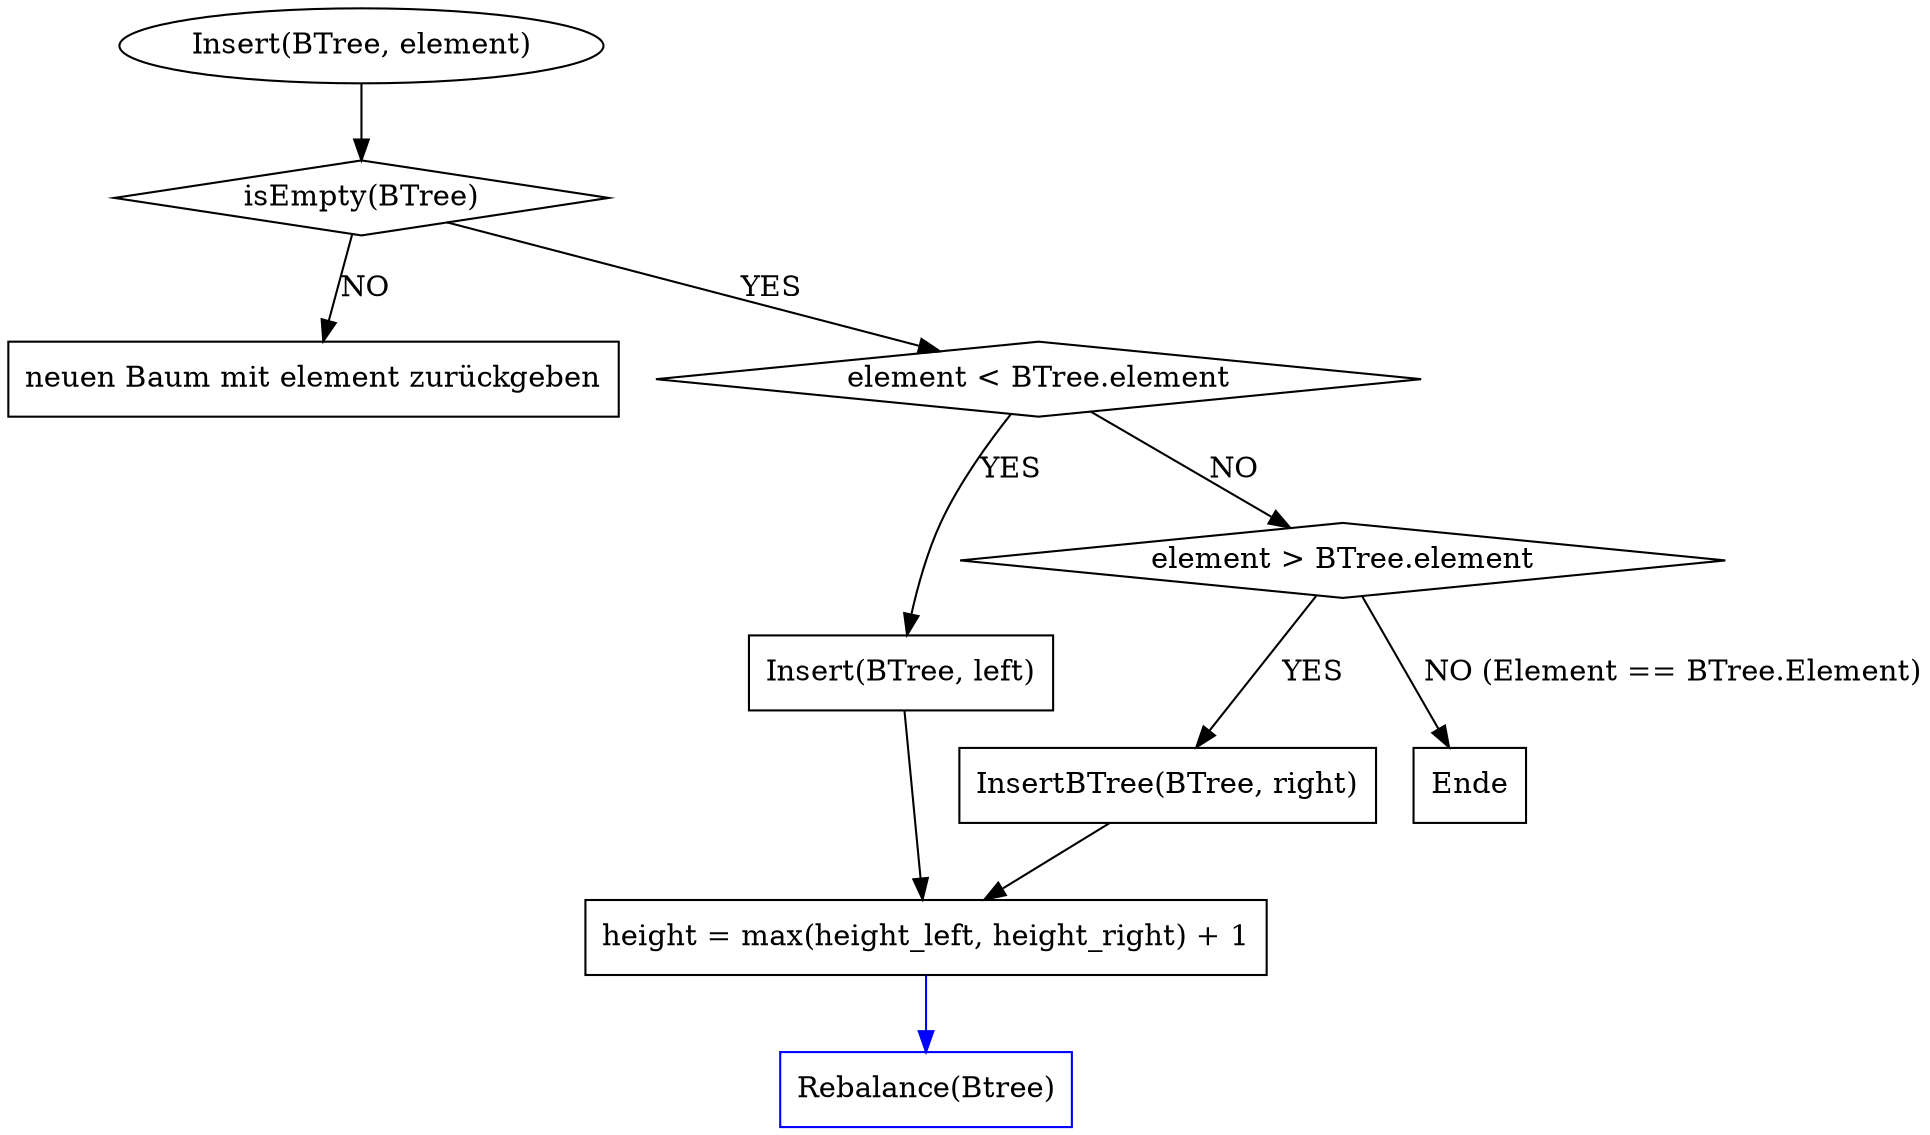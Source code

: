 digraph Q {

    node [shape = box];
    compound = true;

    a1 [label = "Insert(BTree, element)" shape = ellipse]
    a1 -> a2
    a2 [label = "isEmpty(BTree)" shape = diamond]
    a2-> b2 [label = "NO"]
    b2 [label = "neuen Baum mit element zurückgeben"]
    a2 -> a3 [label = "YES"]
    a3 [label = "element < BTree.element" shape = diamond]
    a3 -> smaller [label = "YES"]
    a3 -> a4 [label = "NO"]
    a4 [label = "element > BTree.element" shape = diamond]
    a4 -> larger [label = "YES"]
    a4 -> "Ende" [label = "NO (Element == BTree.Element)"]
    smaller [label = "Insert(BTree, left)"]
    //smaller -> a1
    larger [label = "InsertBTree(BTree, right)"]
    //larger -> a1

    checkBalance[ label= "Rebalance(Btree)" color = blue]

    smaller -> checkReturn2
    larger -> checkReturn2
    checkReturn2 [label = "height = max(height_left, height_right) + 1"]
    checkReturn2 -> checkBalance [color = blue]
}
